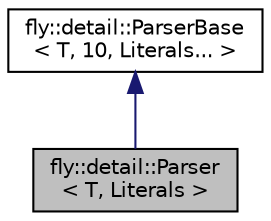 digraph "fly::detail::Parser&lt; T, Literals &gt;"
{
 // LATEX_PDF_SIZE
  edge [fontname="Helvetica",fontsize="10",labelfontname="Helvetica",labelfontsize="10"];
  node [fontname="Helvetica",fontsize="10",shape=record];
  Node1 [label="fly::detail::Parser\l\< T, Literals \>",height=0.2,width=0.4,color="black", fillcolor="grey75", style="filled", fontcolor="black",tooltip=" "];
  Node2 -> Node1 [dir="back",color="midnightblue",fontsize="10",style="solid",fontname="Helvetica"];
  Node2 [label="fly::detail::ParserBase\l\< T, 10, Literals... \>",height=0.2,width=0.4,color="black", fillcolor="white", style="filled",URL="$structfly_1_1detail_1_1_parser_base.html",tooltip=" "];
}
